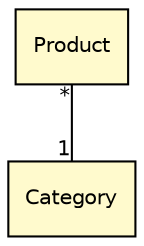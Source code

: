 #!/usr/local/bin/dot
#
# Class diagram 
# Generated by UmlGraph version 4.1 (http://www.spinellis.gr/sw/umlgraph)
#

digraph G {
	edge [fontname="Helvetica",fontsize=10,labelfontname="Helvetica",labelfontsize=10];
	node [fontname="Helvetica",fontsize=10,shape=record];
	// gr.spinellis.product.Product
	c146 [label="Product", fontname="Helvetica", style=filled, fillcolor="LemonChiffon", fontcolor="black", fontsize=10.0];
	// gr.spinellis.product.Category
	c147 [label="Category", fontname="Helvetica", style=filled, fillcolor="LemonChiffon", fontcolor="black", fontsize=10.0];
	// gr.spinellis.product.Product assoc gr.spinellis.product.Category
	c146 -> c147 [taillabel="*", label="", headlabel="1", fontname="Helvetica", fontcolor="black", fontsize=10.0, color="black", arrowhead=none];
}

